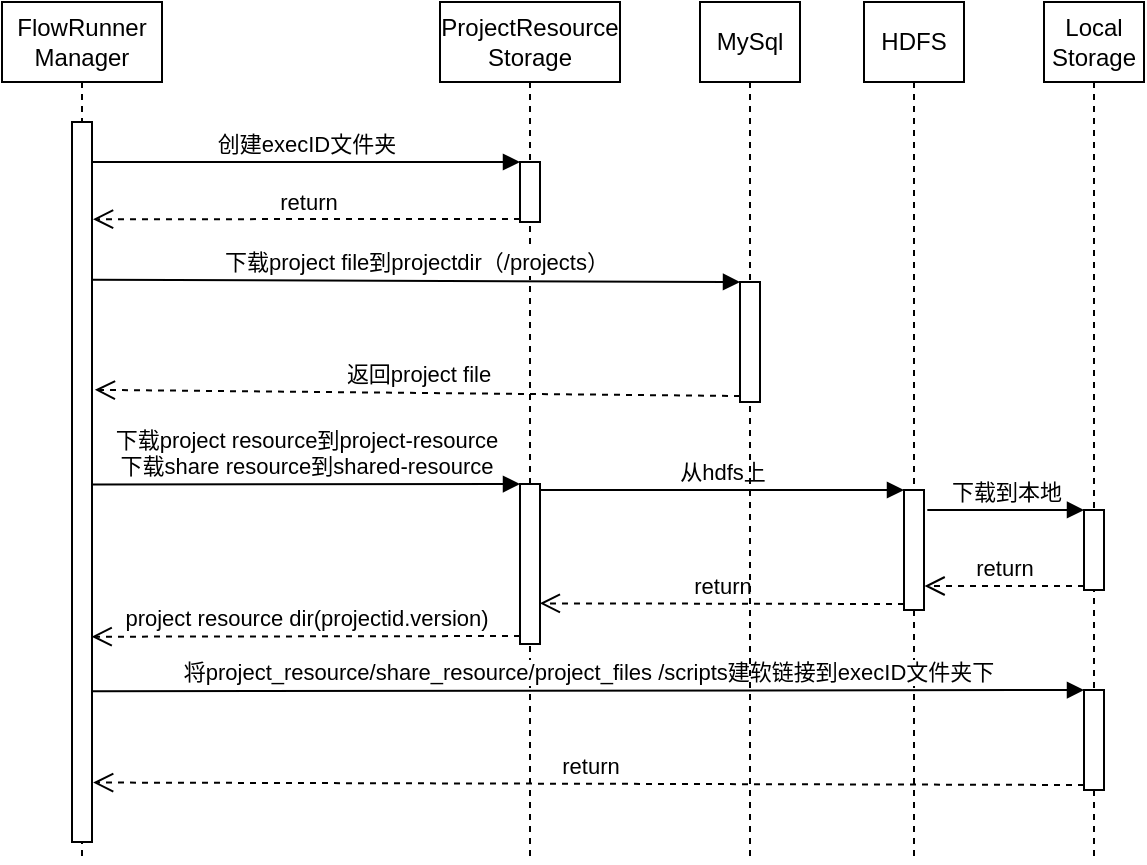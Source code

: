 <mxfile version="15.7.3" type="github">
  <diagram id="MIG7w1ljyxfco51sz7ns" name="第 1 页">
    <mxGraphModel dx="813" dy="504" grid="1" gridSize="10" guides="1" tooltips="1" connect="1" arrows="1" fold="1" page="1" pageScale="1" pageWidth="827" pageHeight="1169" math="0" shadow="0">
      <root>
        <mxCell id="0" />
        <mxCell id="1" parent="0" />
        <mxCell id="KMKdNr-hkiZxXiOl4M0e-4" value="FlowRunner&lt;br&gt;Manager" style="shape=umlLifeline;perimeter=lifelinePerimeter;whiteSpace=wrap;html=1;container=1;collapsible=0;recursiveResize=0;outlineConnect=0;" parent="1" vertex="1">
          <mxGeometry x="40" y="210" width="80" height="430" as="geometry" />
        </mxCell>
        <mxCell id="KMKdNr-hkiZxXiOl4M0e-5" value="" style="html=1;points=[];perimeter=orthogonalPerimeter;" parent="KMKdNr-hkiZxXiOl4M0e-4" vertex="1">
          <mxGeometry x="35" y="60" width="10" height="360" as="geometry" />
        </mxCell>
        <mxCell id="KMKdNr-hkiZxXiOl4M0e-25" value="&lt;font style=&quot;font-size: 11px&quot;&gt;创建execID文件夹&lt;/font&gt;" style="html=1;verticalAlign=bottom;endArrow=block;entryX=0;entryY=0;rounded=0;" parent="1" target="KMKdNr-hkiZxXiOl4M0e-24" edge="1">
          <mxGeometry relative="1" as="geometry">
            <mxPoint x="85" y="290" as="sourcePoint" />
          </mxGeometry>
        </mxCell>
        <mxCell id="KMKdNr-hkiZxXiOl4M0e-26" value="return" style="html=1;verticalAlign=bottom;endArrow=open;dashed=1;endSize=8;exitX=0;exitY=0.95;rounded=0;entryX=1.051;entryY=0.135;entryDx=0;entryDy=0;entryPerimeter=0;" parent="1" source="KMKdNr-hkiZxXiOl4M0e-24" target="KMKdNr-hkiZxXiOl4M0e-5" edge="1">
          <mxGeometry relative="1" as="geometry">
            <mxPoint x="90" y="319" as="targetPoint" />
          </mxGeometry>
        </mxCell>
        <mxCell id="KMKdNr-hkiZxXiOl4M0e-27" value="ProjectResource&lt;br&gt;Storage" style="shape=umlLifeline;perimeter=lifelinePerimeter;whiteSpace=wrap;html=1;container=1;collapsible=0;recursiveResize=0;outlineConnect=0;" parent="1" vertex="1">
          <mxGeometry x="259" y="210" width="90" height="430" as="geometry" />
        </mxCell>
        <mxCell id="KMKdNr-hkiZxXiOl4M0e-32" value="" style="html=1;points=[];perimeter=orthogonalPerimeter;fontSize=11;" parent="KMKdNr-hkiZxXiOl4M0e-27" vertex="1">
          <mxGeometry x="40" y="241" width="10" height="80" as="geometry" />
        </mxCell>
        <mxCell id="KMKdNr-hkiZxXiOl4M0e-24" value="" style="html=1;points=[];perimeter=orthogonalPerimeter;" parent="KMKdNr-hkiZxXiOl4M0e-27" vertex="1">
          <mxGeometry x="40" y="80" width="10" height="30" as="geometry" />
        </mxCell>
        <mxCell id="KMKdNr-hkiZxXiOl4M0e-33" value="下载project resource到project-resource&lt;br&gt;下载share resource到shared-resource" style="html=1;verticalAlign=bottom;endArrow=block;entryX=0;entryY=0;rounded=0;fontSize=11;exitX=1.028;exitY=0.286;exitDx=0;exitDy=0;exitPerimeter=0;" parent="1" target="KMKdNr-hkiZxXiOl4M0e-32" edge="1">
          <mxGeometry relative="1" as="geometry">
            <mxPoint x="85.28" y="451.22" as="sourcePoint" />
          </mxGeometry>
        </mxCell>
        <mxCell id="KMKdNr-hkiZxXiOl4M0e-34" value="project resource dir(projectid.version)" style="html=1;verticalAlign=bottom;endArrow=open;dashed=1;endSize=8;exitX=0;exitY=0.95;rounded=0;fontSize=11;entryX=0.981;entryY=0.568;entryDx=0;entryDy=0;entryPerimeter=0;" parent="1" source="KMKdNr-hkiZxXiOl4M0e-32" edge="1">
          <mxGeometry relative="1" as="geometry">
            <mxPoint x="84.81" y="527.36" as="targetPoint" />
          </mxGeometry>
        </mxCell>
        <mxCell id="KMKdNr-hkiZxXiOl4M0e-35" value="HDFS" style="shape=umlLifeline;perimeter=lifelinePerimeter;whiteSpace=wrap;html=1;container=1;collapsible=0;recursiveResize=0;outlineConnect=0;" parent="1" vertex="1">
          <mxGeometry x="471" y="210" width="50" height="430" as="geometry" />
        </mxCell>
        <mxCell id="KMKdNr-hkiZxXiOl4M0e-38" value="" style="html=1;points=[];perimeter=orthogonalPerimeter;fontSize=11;" parent="KMKdNr-hkiZxXiOl4M0e-35" vertex="1">
          <mxGeometry x="20" y="244" width="10" height="60" as="geometry" />
        </mxCell>
        <mxCell id="KMKdNr-hkiZxXiOl4M0e-37" value="Local&lt;br&gt;Storage" style="shape=umlLifeline;perimeter=lifelinePerimeter;whiteSpace=wrap;html=1;container=1;collapsible=0;recursiveResize=0;outlineConnect=0;" parent="1" vertex="1">
          <mxGeometry x="561" y="210" width="50" height="430" as="geometry" />
        </mxCell>
        <mxCell id="KMKdNr-hkiZxXiOl4M0e-41" value="" style="html=1;points=[];perimeter=orthogonalPerimeter;fontSize=11;" parent="KMKdNr-hkiZxXiOl4M0e-37" vertex="1">
          <mxGeometry x="20" y="254" width="10" height="40" as="geometry" />
        </mxCell>
        <mxCell id="KMKdNr-hkiZxXiOl4M0e-44" value="" style="html=1;points=[];perimeter=orthogonalPerimeter;fontSize=11;" parent="KMKdNr-hkiZxXiOl4M0e-37" vertex="1">
          <mxGeometry x="20" y="344" width="10" height="50" as="geometry" />
        </mxCell>
        <mxCell id="KMKdNr-hkiZxXiOl4M0e-40" value="return" style="html=1;verticalAlign=bottom;endArrow=open;dashed=1;endSize=8;exitX=0;exitY=0.95;rounded=0;fontSize=11;entryX=0.99;entryY=0.746;entryDx=0;entryDy=0;entryPerimeter=0;" parent="1" source="KMKdNr-hkiZxXiOl4M0e-38" target="KMKdNr-hkiZxXiOl4M0e-32" edge="1">
          <mxGeometry relative="1" as="geometry">
            <mxPoint x="350" y="511" as="targetPoint" />
          </mxGeometry>
        </mxCell>
        <mxCell id="KMKdNr-hkiZxXiOl4M0e-39" value="从hdfs上" style="html=1;verticalAlign=bottom;endArrow=block;entryX=0;entryY=0;rounded=0;fontSize=11;" parent="1" source="KMKdNr-hkiZxXiOl4M0e-32" target="KMKdNr-hkiZxXiOl4M0e-38" edge="1">
          <mxGeometry relative="1" as="geometry">
            <mxPoint x="340" y="454" as="sourcePoint" />
          </mxGeometry>
        </mxCell>
        <mxCell id="KMKdNr-hkiZxXiOl4M0e-42" value="下载到本地" style="html=1;verticalAlign=bottom;endArrow=block;entryX=0;entryY=0;rounded=0;fontSize=11;exitX=1.167;exitY=0.166;exitDx=0;exitDy=0;exitPerimeter=0;" parent="1" source="KMKdNr-hkiZxXiOl4M0e-38" target="KMKdNr-hkiZxXiOl4M0e-41" edge="1">
          <mxGeometry relative="1" as="geometry">
            <mxPoint x="511" y="454" as="sourcePoint" />
          </mxGeometry>
        </mxCell>
        <mxCell id="KMKdNr-hkiZxXiOl4M0e-43" value="return" style="html=1;verticalAlign=bottom;endArrow=open;dashed=1;endSize=8;exitX=0;exitY=0.95;rounded=0;fontSize=11;entryX=1.028;entryY=0.8;entryDx=0;entryDy=0;entryPerimeter=0;" parent="1" source="KMKdNr-hkiZxXiOl4M0e-41" target="KMKdNr-hkiZxXiOl4M0e-38" edge="1">
          <mxGeometry relative="1" as="geometry">
            <mxPoint x="511" y="530" as="targetPoint" />
          </mxGeometry>
        </mxCell>
        <mxCell id="KMKdNr-hkiZxXiOl4M0e-45" value="将project_resource/share_resource/project_files /scripts建软链接到execID文件夹下" style="html=1;verticalAlign=bottom;endArrow=block;entryX=0;entryY=0;rounded=0;fontSize=11;exitX=1.036;exitY=0.669;exitDx=0;exitDy=0;exitPerimeter=0;" parent="1" target="KMKdNr-hkiZxXiOl4M0e-44" edge="1">
          <mxGeometry relative="1" as="geometry">
            <mxPoint x="85.36" y="554.63" as="sourcePoint" />
          </mxGeometry>
        </mxCell>
        <mxCell id="KMKdNr-hkiZxXiOl4M0e-46" value="return" style="html=1;verticalAlign=bottom;endArrow=open;dashed=1;endSize=8;exitX=0;exitY=0.95;rounded=0;fontSize=11;entryX=1.056;entryY=0.838;entryDx=0;entryDy=0;entryPerimeter=0;" parent="1" source="KMKdNr-hkiZxXiOl4M0e-44" edge="1">
          <mxGeometry relative="1" as="geometry">
            <mxPoint x="85.56" y="600.26" as="targetPoint" />
          </mxGeometry>
        </mxCell>
        <mxCell id="KMKdNr-hkiZxXiOl4M0e-47" value="MySql" style="shape=umlLifeline;perimeter=lifelinePerimeter;whiteSpace=wrap;html=1;container=1;collapsible=0;recursiveResize=0;outlineConnect=0;" parent="1" vertex="1">
          <mxGeometry x="389" y="210" width="50" height="430" as="geometry" />
        </mxCell>
        <mxCell id="KMKdNr-hkiZxXiOl4M0e-49" value="" style="html=1;points=[];perimeter=orthogonalPerimeter;fontSize=11;" parent="KMKdNr-hkiZxXiOl4M0e-47" vertex="1">
          <mxGeometry x="20" y="140" width="10" height="60" as="geometry" />
        </mxCell>
        <mxCell id="KMKdNr-hkiZxXiOl4M0e-50" value="下载project file到projectdir（/projects）" style="html=1;verticalAlign=bottom;endArrow=block;entryX=0;entryY=0;rounded=0;fontSize=11;exitX=0.971;exitY=0.219;exitDx=0;exitDy=0;exitPerimeter=0;" parent="1" source="KMKdNr-hkiZxXiOl4M0e-5" target="KMKdNr-hkiZxXiOl4M0e-49" edge="1">
          <mxGeometry relative="1" as="geometry">
            <mxPoint x="339" y="350" as="sourcePoint" />
          </mxGeometry>
        </mxCell>
        <mxCell id="KMKdNr-hkiZxXiOl4M0e-51" value="返回project file" style="html=1;verticalAlign=bottom;endArrow=open;dashed=1;endSize=8;exitX=0;exitY=0.95;rounded=0;fontSize=11;entryX=1.143;entryY=0.372;entryDx=0;entryDy=0;entryPerimeter=0;" parent="1" source="KMKdNr-hkiZxXiOl4M0e-49" target="KMKdNr-hkiZxXiOl4M0e-5" edge="1">
          <mxGeometry relative="1" as="geometry">
            <mxPoint x="339" y="426" as="targetPoint" />
          </mxGeometry>
        </mxCell>
      </root>
    </mxGraphModel>
  </diagram>
</mxfile>
